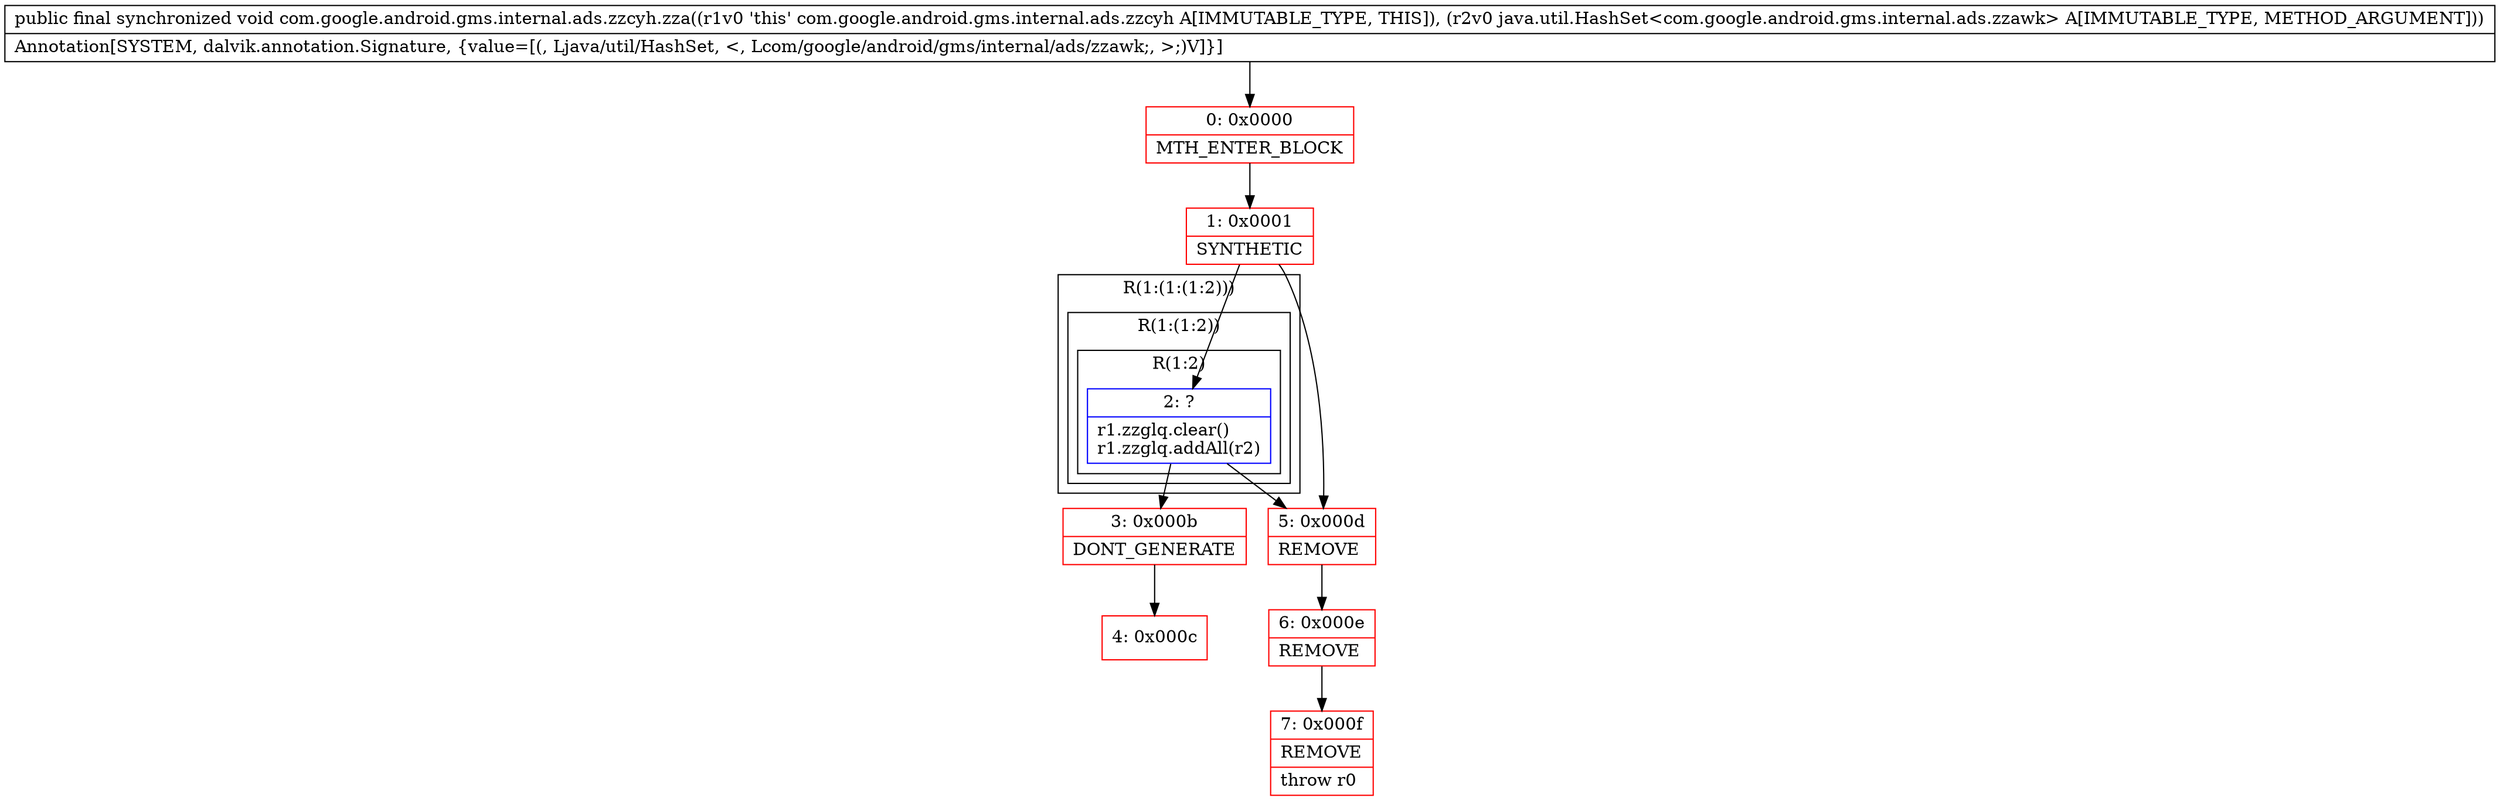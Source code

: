digraph "CFG forcom.google.android.gms.internal.ads.zzcyh.zza(Ljava\/util\/HashSet;)V" {
subgraph cluster_Region_1662368374 {
label = "R(1:(1:(1:2)))";
node [shape=record,color=blue];
subgraph cluster_Region_1537049319 {
label = "R(1:(1:2))";
node [shape=record,color=blue];
subgraph cluster_Region_1280816504 {
label = "R(1:2)";
node [shape=record,color=blue];
Node_2 [shape=record,label="{2\:\ ?|r1.zzglq.clear()\lr1.zzglq.addAll(r2)\l}"];
}
}
}
Node_0 [shape=record,color=red,label="{0\:\ 0x0000|MTH_ENTER_BLOCK\l}"];
Node_1 [shape=record,color=red,label="{1\:\ 0x0001|SYNTHETIC\l}"];
Node_3 [shape=record,color=red,label="{3\:\ 0x000b|DONT_GENERATE\l}"];
Node_4 [shape=record,color=red,label="{4\:\ 0x000c}"];
Node_5 [shape=record,color=red,label="{5\:\ 0x000d|REMOVE\l}"];
Node_6 [shape=record,color=red,label="{6\:\ 0x000e|REMOVE\l}"];
Node_7 [shape=record,color=red,label="{7\:\ 0x000f|REMOVE\l|throw r0\l}"];
MethodNode[shape=record,label="{public final synchronized void com.google.android.gms.internal.ads.zzcyh.zza((r1v0 'this' com.google.android.gms.internal.ads.zzcyh A[IMMUTABLE_TYPE, THIS]), (r2v0 java.util.HashSet\<com.google.android.gms.internal.ads.zzawk\> A[IMMUTABLE_TYPE, METHOD_ARGUMENT]))  | Annotation[SYSTEM, dalvik.annotation.Signature, \{value=[(, Ljava\/util\/HashSet, \<, Lcom\/google\/android\/gms\/internal\/ads\/zzawk;, \>;)V]\}]\l}"];
MethodNode -> Node_0;
Node_2 -> Node_3;
Node_2 -> Node_5;
Node_0 -> Node_1;
Node_1 -> Node_2;
Node_1 -> Node_5;
Node_3 -> Node_4;
Node_5 -> Node_6;
Node_6 -> Node_7;
}

